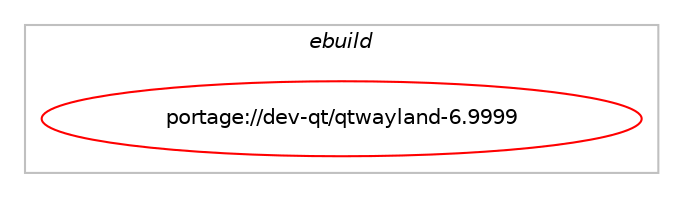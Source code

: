 digraph prolog {

# *************
# Graph options
# *************

newrank=true;
concentrate=true;
compound=true;
graph [rankdir=LR,fontname=Helvetica,fontsize=10,ranksep=1.5];#, ranksep=2.5, nodesep=0.2];
edge  [arrowhead=vee];
node  [fontname=Helvetica,fontsize=10];

# **********
# The ebuild
# **********

subgraph cluster_leftcol {
color=gray;
label=<<i>ebuild</i>>;
id [label="portage://dev-qt/qtwayland-6.9999", color=red, width=4, href="../dev-qt/qtwayland-6.9999.svg"];
}

# ****************
# The dependencies
# ****************

subgraph cluster_midcol {
color=gray;
label=<<i>dependencies</i>>;
subgraph cluster_compile {
fillcolor="#eeeeee";
style=filled;
label=<<i>compile</i>>;
# *** BEGIN UNKNOWN DEPENDENCY TYPE (TODO) ***
# id -> equal(use_conditional_group(positive,compositor,portage://dev-qt/qtwayland-6.9999,[use_conditional_group(positive,qml,portage://dev-qt/qtwayland-6.9999,[package_dependency(portage://dev-qt/qtwayland-6.9999,install,no,dev-qt,qtdeclarative,tilde,[6.9999,,,6.9999],[slot(6)],[])])]))
# *** END UNKNOWN DEPENDENCY TYPE (TODO) ***

# *** BEGIN UNKNOWN DEPENDENCY TYPE (TODO) ***
# id -> equal(use_conditional_group(positive,gnome,portage://dev-qt/qtwayland-6.9999,[package_dependency(portage://dev-qt/qtwayland-6.9999,install,no,dev-qt,qtbase,tilde,[6.9999,,,6.9999],[slot(6)],[use(enable(dbus),none)]),package_dependency(portage://dev-qt/qtwayland-6.9999,install,no,dev-qt,qtsvg,tilde,[6.9999,,,6.9999],[slot(6)],[])]))
# *** END UNKNOWN DEPENDENCY TYPE (TODO) ***

# *** BEGIN UNKNOWN DEPENDENCY TYPE (TODO) ***
# id -> equal(use_conditional_group(positive,vulkan,portage://dev-qt/qtwayland-6.9999,[package_dependency(portage://dev-qt/qtwayland-6.9999,install,no,dev-util,vulkan-headers,none,[,,],[],[])]))
# *** END UNKNOWN DEPENDENCY TYPE (TODO) ***

# *** BEGIN UNKNOWN DEPENDENCY TYPE (TODO) ***
# id -> equal(package_dependency(portage://dev-qt/qtwayland-6.9999,install,no,dev-libs,wayland,none,[,,],[],[]))
# *** END UNKNOWN DEPENDENCY TYPE (TODO) ***

# *** BEGIN UNKNOWN DEPENDENCY TYPE (TODO) ***
# id -> equal(package_dependency(portage://dev-qt/qtwayland-6.9999,install,no,dev-qt,qtbase,tilde,[6.9999,,,6.9999],[slot(6)],[use(equal(accessibility),none),use(enable(gui),none),use(enable(opengl),none),use(equal(vulkan),none),use(enable(wayland),none)]))
# *** END UNKNOWN DEPENDENCY TYPE (TODO) ***

# *** BEGIN UNKNOWN DEPENDENCY TYPE (TODO) ***
# id -> equal(package_dependency(portage://dev-qt/qtwayland-6.9999,install,no,media-libs,libglvnd,none,[,,],[],[]))
# *** END UNKNOWN DEPENDENCY TYPE (TODO) ***

# *** BEGIN UNKNOWN DEPENDENCY TYPE (TODO) ***
# id -> equal(package_dependency(portage://dev-qt/qtwayland-6.9999,install,no,x11-libs,libxkbcommon,none,[,,],[],[]))
# *** END UNKNOWN DEPENDENCY TYPE (TODO) ***

}
subgraph cluster_compileandrun {
fillcolor="#eeeeee";
style=filled;
label=<<i>compile and run</i>>;
}
subgraph cluster_run {
fillcolor="#eeeeee";
style=filled;
label=<<i>run</i>>;
# *** BEGIN UNKNOWN DEPENDENCY TYPE (TODO) ***
# id -> equal(use_conditional_group(positive,compositor,portage://dev-qt/qtwayland-6.9999,[use_conditional_group(positive,qml,portage://dev-qt/qtwayland-6.9999,[package_dependency(portage://dev-qt/qtwayland-6.9999,run,no,dev-qt,qtdeclarative,tilde,[6.9999,,,6.9999],[slot(6)],[])])]))
# *** END UNKNOWN DEPENDENCY TYPE (TODO) ***

# *** BEGIN UNKNOWN DEPENDENCY TYPE (TODO) ***
# id -> equal(use_conditional_group(positive,gnome,portage://dev-qt/qtwayland-6.9999,[package_dependency(portage://dev-qt/qtwayland-6.9999,run,no,dev-qt,qtbase,tilde,[6.9999,,,6.9999],[slot(6)],[use(enable(dbus),none)]),package_dependency(portage://dev-qt/qtwayland-6.9999,run,no,dev-qt,qtsvg,tilde,[6.9999,,,6.9999],[slot(6)],[])]))
# *** END UNKNOWN DEPENDENCY TYPE (TODO) ***

# *** BEGIN UNKNOWN DEPENDENCY TYPE (TODO) ***
# id -> equal(package_dependency(portage://dev-qt/qtwayland-6.9999,run,no,dev-libs,wayland,none,[,,],[],[]))
# *** END UNKNOWN DEPENDENCY TYPE (TODO) ***

# *** BEGIN UNKNOWN DEPENDENCY TYPE (TODO) ***
# id -> equal(package_dependency(portage://dev-qt/qtwayland-6.9999,run,no,dev-qt,qtbase,tilde,[6.9999,,,6.9999],[slot(6)],[use(equal(accessibility),none),use(enable(gui),none),use(enable(opengl),none),use(equal(vulkan),none),use(enable(wayland),none)]))
# *** END UNKNOWN DEPENDENCY TYPE (TODO) ***

# *** BEGIN UNKNOWN DEPENDENCY TYPE (TODO) ***
# id -> equal(package_dependency(portage://dev-qt/qtwayland-6.9999,run,no,media-libs,libglvnd,none,[,,],[],[]))
# *** END UNKNOWN DEPENDENCY TYPE (TODO) ***

# *** BEGIN UNKNOWN DEPENDENCY TYPE (TODO) ***
# id -> equal(package_dependency(portage://dev-qt/qtwayland-6.9999,run,no,x11-libs,libxkbcommon,none,[,,],[],[]))
# *** END UNKNOWN DEPENDENCY TYPE (TODO) ***

}
}

# **************
# The candidates
# **************

subgraph cluster_choices {
rank=same;
color=gray;
label=<<i>candidates</i>>;

}

}
